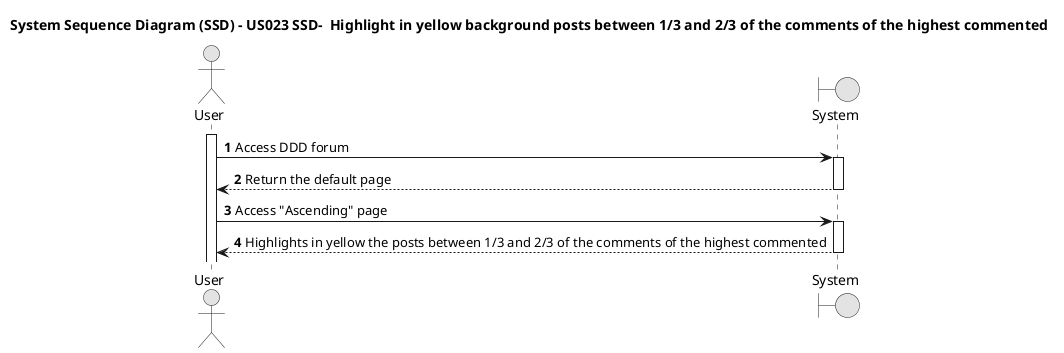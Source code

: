 @startuml US023
skinparam monochrome true
skinparam packageStyle rectangle
skinparam shadowing false

title System Sequence Diagram (SSD) - US023 SSD-  Highlight in yellow background posts between 1/3 and 2/3 of the comments of the highest commented

autonumber

actor "User" as User
boundary System

activate User
    User -> System: Access DDD forum
   
  
    activate System
        System --> User : Return the default page 
    deactivate System

    User -> System : Access "Ascending" page

    activate System
    System --> User: Highlights in yellow the posts between 1/3 and 2/3 of the comments of the highest commented
    deactivate System

@enduml
